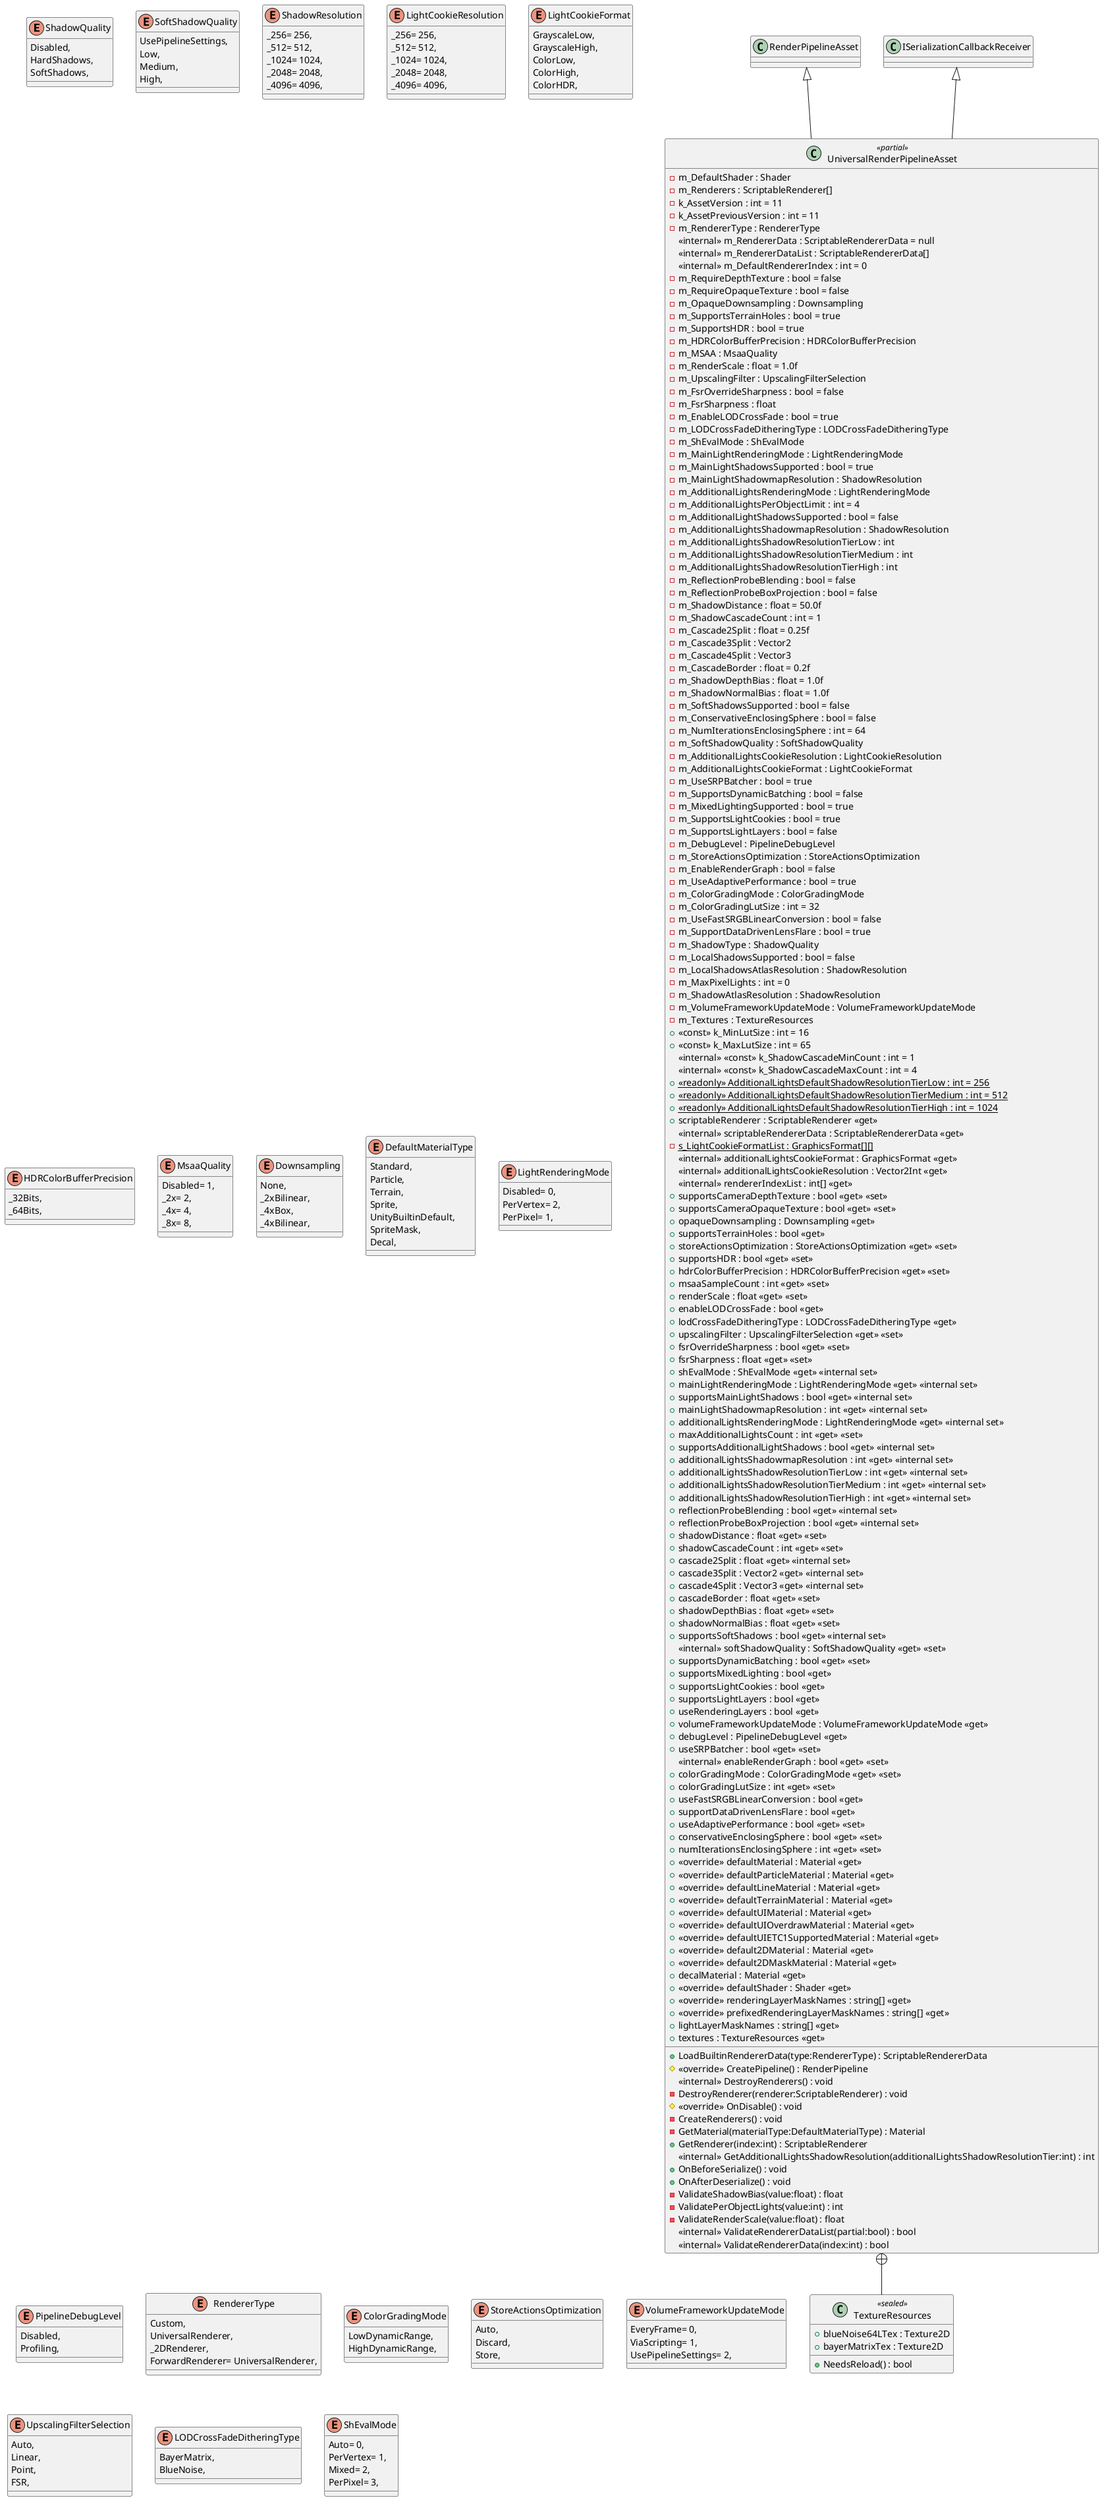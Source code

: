 @startuml
enum ShadowQuality {
    Disabled,
    HardShadows,
    SoftShadows,
}
enum SoftShadowQuality {
    UsePipelineSettings,
    Low,
    Medium,
    High,
}
enum ShadowResolution {
    _256= 256,
    _512= 512,
    _1024= 1024,
    _2048= 2048,
    _4096= 4096,
}
enum LightCookieResolution {
    _256= 256,
    _512= 512,
    _1024= 1024,
    _2048= 2048,
    _4096= 4096,
}
enum LightCookieFormat {
    GrayscaleLow,
    GrayscaleHigh,
    ColorLow,
    ColorHigh,
    ColorHDR,
}
enum HDRColorBufferPrecision {
    _32Bits,
    _64Bits,
}
enum MsaaQuality {
    Disabled= 1,
    _2x= 2,
    _4x= 4,
    _8x= 8,
}
enum Downsampling {
    None,
    _2xBilinear,
    _4xBox,
    _4xBilinear,
}
enum DefaultMaterialType {
    Standard,
    Particle,
    Terrain,
    Sprite,
    UnityBuiltinDefault,
    SpriteMask,
    Decal,
}
enum LightRenderingMode {
    Disabled= 0,
    PerVertex= 2,
    PerPixel= 1,
}
enum PipelineDebugLevel {
    Disabled,
    Profiling,
}
enum RendererType {
    Custom,
    UniversalRenderer,
    _2DRenderer,
    ForwardRenderer= UniversalRenderer,
}
enum ColorGradingMode {
    LowDynamicRange,
    HighDynamicRange,
}
enum StoreActionsOptimization {
    Auto,
    Discard,
    Store,
}
enum VolumeFrameworkUpdateMode {
    EveryFrame= 0,
    ViaScripting= 1,
    UsePipelineSettings= 2,
}
enum UpscalingFilterSelection {
    Auto,
    Linear,
    Point,
    FSR,
}
enum LODCrossFadeDitheringType {
    BayerMatrix,
    BlueNoise,
}
enum ShEvalMode {
    Auto= 0,
    PerVertex= 1,
    Mixed= 2,
    PerPixel= 3,
}
class UniversalRenderPipelineAsset <<partial>> {
    - m_DefaultShader : Shader
    - m_Renderers : ScriptableRenderer[]
    - k_AssetVersion : int = 11
    - k_AssetPreviousVersion : int = 11
    - m_RendererType : RendererType
    <<internal>> m_RendererData : ScriptableRendererData = null
    <<internal>> m_RendererDataList : ScriptableRendererData[]
    <<internal>> m_DefaultRendererIndex : int = 0
    - m_RequireDepthTexture : bool = false
    - m_RequireOpaqueTexture : bool = false
    - m_OpaqueDownsampling : Downsampling
    - m_SupportsTerrainHoles : bool = true
    - m_SupportsHDR : bool = true
    - m_HDRColorBufferPrecision : HDRColorBufferPrecision
    - m_MSAA : MsaaQuality
    - m_RenderScale : float = 1.0f
    - m_UpscalingFilter : UpscalingFilterSelection
    - m_FsrOverrideSharpness : bool = false
    - m_FsrSharpness : float
    - m_EnableLODCrossFade : bool = true
    - m_LODCrossFadeDitheringType : LODCrossFadeDitheringType
    - m_ShEvalMode : ShEvalMode
    - m_MainLightRenderingMode : LightRenderingMode
    - m_MainLightShadowsSupported : bool = true
    - m_MainLightShadowmapResolution : ShadowResolution
    - m_AdditionalLightsRenderingMode : LightRenderingMode
    - m_AdditionalLightsPerObjectLimit : int = 4
    - m_AdditionalLightShadowsSupported : bool = false
    - m_AdditionalLightsShadowmapResolution : ShadowResolution
    - m_AdditionalLightsShadowResolutionTierLow : int
    - m_AdditionalLightsShadowResolutionTierMedium : int
    - m_AdditionalLightsShadowResolutionTierHigh : int
    - m_ReflectionProbeBlending : bool = false
    - m_ReflectionProbeBoxProjection : bool = false
    - m_ShadowDistance : float = 50.0f
    - m_ShadowCascadeCount : int = 1
    - m_Cascade2Split : float = 0.25f
    - m_Cascade3Split : Vector2
    - m_Cascade4Split : Vector3
    - m_CascadeBorder : float = 0.2f
    - m_ShadowDepthBias : float = 1.0f
    - m_ShadowNormalBias : float = 1.0f
    - m_SoftShadowsSupported : bool = false
    - m_ConservativeEnclosingSphere : bool = false
    - m_NumIterationsEnclosingSphere : int = 64
    - m_SoftShadowQuality : SoftShadowQuality
    - m_AdditionalLightsCookieResolution : LightCookieResolution
    - m_AdditionalLightsCookieFormat : LightCookieFormat
    - m_UseSRPBatcher : bool = true
    - m_SupportsDynamicBatching : bool = false
    - m_MixedLightingSupported : bool = true
    - m_SupportsLightCookies : bool = true
    - m_SupportsLightLayers : bool = false
    - m_DebugLevel : PipelineDebugLevel
    - m_StoreActionsOptimization : StoreActionsOptimization
    - m_EnableRenderGraph : bool = false
    - m_UseAdaptivePerformance : bool = true
    - m_ColorGradingMode : ColorGradingMode
    - m_ColorGradingLutSize : int = 32
    - m_UseFastSRGBLinearConversion : bool = false
    - m_SupportDataDrivenLensFlare : bool = true
    - m_ShadowType : ShadowQuality
    - m_LocalShadowsSupported : bool = false
    - m_LocalShadowsAtlasResolution : ShadowResolution
    - m_MaxPixelLights : int = 0
    - m_ShadowAtlasResolution : ShadowResolution
    - m_VolumeFrameworkUpdateMode : VolumeFrameworkUpdateMode
    - m_Textures : TextureResources
    + <<const>> k_MinLutSize : int = 16
    + <<const>> k_MaxLutSize : int = 65
    <<internal>> <<const>> k_ShadowCascadeMinCount : int = 1
    <<internal>> <<const>> k_ShadowCascadeMaxCount : int = 4
    + {static} <<readonly>> AdditionalLightsDefaultShadowResolutionTierLow : int = 256
    + {static} <<readonly>> AdditionalLightsDefaultShadowResolutionTierMedium : int = 512
    + {static} <<readonly>> AdditionalLightsDefaultShadowResolutionTierHigh : int = 1024
    + LoadBuiltinRendererData(type:RendererType) : ScriptableRendererData
    # <<override>> CreatePipeline() : RenderPipeline
    <<internal>> DestroyRenderers() : void
    - DestroyRenderer(renderer:ScriptableRenderer) : void
    # <<override>> OnDisable() : void
    - CreateRenderers() : void
    - GetMaterial(materialType:DefaultMaterialType) : Material
    + scriptableRenderer : ScriptableRenderer <<get>>
    + GetRenderer(index:int) : ScriptableRenderer
    <<internal>> scriptableRendererData : ScriptableRendererData <<get>>
    - {static} s_LightCookieFormatList : GraphicsFormat[][]
    <<internal>> additionalLightsCookieFormat : GraphicsFormat <<get>>
    <<internal>> additionalLightsCookieResolution : Vector2Int <<get>>
    <<internal>> rendererIndexList : int[] <<get>>
    + supportsCameraDepthTexture : bool <<get>> <<set>>
    + supportsCameraOpaqueTexture : bool <<get>> <<set>>
    + opaqueDownsampling : Downsampling <<get>>
    + supportsTerrainHoles : bool <<get>>
    + storeActionsOptimization : StoreActionsOptimization <<get>> <<set>>
    + supportsHDR : bool <<get>> <<set>>
    + hdrColorBufferPrecision : HDRColorBufferPrecision <<get>> <<set>>
    + msaaSampleCount : int <<get>> <<set>>
    + renderScale : float <<get>> <<set>>
    + enableLODCrossFade : bool <<get>>
    + lodCrossFadeDitheringType : LODCrossFadeDitheringType <<get>>
    + upscalingFilter : UpscalingFilterSelection <<get>> <<set>>
    + fsrOverrideSharpness : bool <<get>> <<set>>
    + fsrSharpness : float <<get>> <<set>>
    + shEvalMode : ShEvalMode <<get>> <<internal set>>
    + mainLightRenderingMode : LightRenderingMode <<get>> <<internal set>>
    + supportsMainLightShadows : bool <<get>> <<internal set>>
    + mainLightShadowmapResolution : int <<get>> <<internal set>>
    + additionalLightsRenderingMode : LightRenderingMode <<get>> <<internal set>>
    + maxAdditionalLightsCount : int <<get>> <<set>>
    + supportsAdditionalLightShadows : bool <<get>> <<internal set>>
    + additionalLightsShadowmapResolution : int <<get>> <<internal set>>
    + additionalLightsShadowResolutionTierLow : int <<get>> <<internal set>>
    + additionalLightsShadowResolutionTierMedium : int <<get>> <<internal set>>
    + additionalLightsShadowResolutionTierHigh : int <<get>> <<internal set>>
    <<internal>> GetAdditionalLightsShadowResolution(additionalLightsShadowResolutionTier:int) : int
    + reflectionProbeBlending : bool <<get>> <<internal set>>
    + reflectionProbeBoxProjection : bool <<get>> <<internal set>>
    + shadowDistance : float <<get>> <<set>>
    + shadowCascadeCount : int <<get>> <<set>>
    + cascade2Split : float <<get>> <<internal set>>
    + cascade3Split : Vector2 <<get>> <<internal set>>
    + cascade4Split : Vector3 <<get>> <<internal set>>
    + cascadeBorder : float <<get>> <<set>>
    + shadowDepthBias : float <<get>> <<set>>
    + shadowNormalBias : float <<get>> <<set>>
    + supportsSoftShadows : bool <<get>> <<internal set>>
    <<internal>> softShadowQuality : SoftShadowQuality <<get>> <<set>>
    + supportsDynamicBatching : bool <<get>> <<set>>
    + supportsMixedLighting : bool <<get>>
    + supportsLightCookies : bool <<get>>
    + supportsLightLayers : bool <<get>>
    + useRenderingLayers : bool <<get>>
    + volumeFrameworkUpdateMode : VolumeFrameworkUpdateMode <<get>>
    + debugLevel : PipelineDebugLevel <<get>>
    + useSRPBatcher : bool <<get>> <<set>>
    <<internal>> enableRenderGraph : bool <<get>> <<set>>
    + colorGradingMode : ColorGradingMode <<get>> <<set>>
    + colorGradingLutSize : int <<get>> <<set>>
    + useFastSRGBLinearConversion : bool <<get>>
    + supportDataDrivenLensFlare : bool <<get>>
    + useAdaptivePerformance : bool <<get>> <<set>>
    + conservativeEnclosingSphere : bool <<get>> <<set>>
    + numIterationsEnclosingSphere : int <<get>> <<set>>
    + <<override>> defaultMaterial : Material <<get>>
    + <<override>> defaultParticleMaterial : Material <<get>>
    + <<override>> defaultLineMaterial : Material <<get>>
    + <<override>> defaultTerrainMaterial : Material <<get>>
    + <<override>> defaultUIMaterial : Material <<get>>
    + <<override>> defaultUIOverdrawMaterial : Material <<get>>
    + <<override>> defaultUIETC1SupportedMaterial : Material <<get>>
    + <<override>> default2DMaterial : Material <<get>>
    + <<override>> default2DMaskMaterial : Material <<get>>
    + decalMaterial : Material <<get>>
    + <<override>> defaultShader : Shader <<get>>
    + <<override>> renderingLayerMaskNames : string[] <<get>>
    + <<override>> prefixedRenderingLayerMaskNames : string[] <<get>>
    + lightLayerMaskNames : string[] <<get>>
    + textures : TextureResources <<get>>
    + OnBeforeSerialize() : void
    + OnAfterDeserialize() : void
    - ValidateShadowBias(value:float) : float
    - ValidatePerObjectLights(value:int) : int
    - ValidateRenderScale(value:float) : float
    <<internal>> ValidateRendererDataList(partial:bool) : bool
    <<internal>> ValidateRendererData(index:int) : bool
}
class TextureResources <<sealed>> {
    + blueNoise64LTex : Texture2D
    + bayerMatrixTex : Texture2D
    + NeedsReload() : bool
}
RenderPipelineAsset <|-- UniversalRenderPipelineAsset
ISerializationCallbackReceiver <|-- UniversalRenderPipelineAsset
UniversalRenderPipelineAsset +-- TextureResources
@enduml
